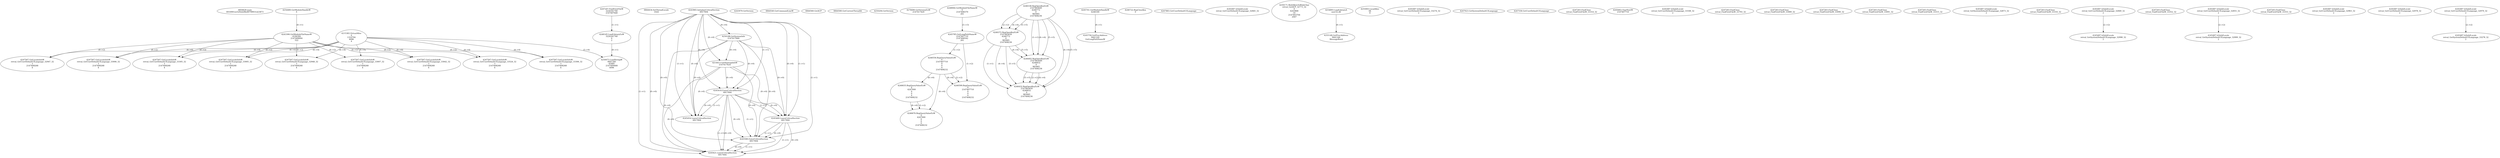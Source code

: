 // Global SCDG with merge call
digraph {
	0 [label="6850628.main
0016901ee5292d2f8e89799931d23873"]
	1 [label="4254480.GetModuleHandleW
0"]
	2 [label="6844434.SetThreadLocale
1024"]
	3 [label="4243965.InitializeCriticalSection
6917004"]
	4 [label="4243979.GetVersion
"]
	5 [label="4250188.GetSystemInfo
2147417660"]
	3 -> 5 [label="(0-->0)"]
	6 [label="6844540.GetCommandLineW
"]
	7 [label="4214413.GetStartupInfoW
2147417624"]
	3 -> 7 [label="(0-->0)"]
	5 -> 7 [label="(0-->0)"]
	8 [label="6844560.GetACP
"]
	9 [label="6844580.GetCurrentThreadId
"]
	10 [label="4250204.GetVersion
"]
	11 [label="4276690.GetVersionExW
2147417420"]
	12 [label="4243306.GetModuleFileNameW
4194304
2147408904
522"]
	1 -> 12 [label="(0-->1)"]
	13 [label="4248064.GetModuleFileNameW
0
2147408370
261"]
	14 [label="4215383.VirtualAlloc
0
1310704
4096
4"]
	15 [label="4246338.RegOpenKeyExW
2147483649
4246772
0
983065
2147408236"]
	16 [label="4246372.RegOpenKeyExW
2147483650
4246772
0
983065
2147408236"]
	15 -> 16 [label="(2-->2)"]
	15 -> 16 [label="(4-->4)"]
	15 -> 16 [label="(5-->5)"]
	17 [label="4245741.GetModuleHandleW
4246160"]
	18 [label="4245758.GetProcAddress
9441320
GetLongPathNameW"]
	17 -> 18 [label="(0-->1)"]
	19 [label="4245785.GetLongPathNameW
2147407710
2147406542
261"]
	13 -> 19 [label="(3-->3)"]
	20 [label="4246556.RegQueryValueExW
0
2147407710
0
0
0
2147408232"]
	19 -> 20 [label="(1-->2)"]
	21 [label="4246599.RegQueryValueExW
0
2147407710
0
0
0
2147408232"]
	19 -> 21 [label="(1-->2)"]
	20 -> 21 [label="(2-->2)"]
	20 -> 21 [label="(6-->6)"]
	22 [label="4246722.RegCloseKey
0"]
	23 [label="4247883.GetUserDefaultUILanguage
"]
	24 [label="4245418.EnterCriticalSection
6917004"]
	3 -> 24 [label="(1-->1)"]
	3 -> 24 [label="(0-->0)"]
	5 -> 24 [label="(0-->0)"]
	7 -> 24 [label="(0-->0)"]
	25 [label="4245469.LeaveCriticalSection
6917004"]
	3 -> 25 [label="(1-->1)"]
	24 -> 25 [label="(1-->1)"]
	3 -> 25 [label="(0-->0)"]
	5 -> 25 [label="(0-->0)"]
	7 -> 25 [label="(0-->0)"]
	24 -> 25 [label="(0-->0)"]
	26 [label="4245487.IsValidLocale
retval_GetUserDefaultUILanguage_32845_32
2"]
	27 [label="4250171.MultiByteToWideChar
retval_GetACP_32773_32
0
4243868
10
2147403704
2047"]
	28 [label="4254893.LoadLibraryA
user32.dll"]
	29 [label="4255003.LocalAlloc
64
8"]
	30 [label="4255148.GetProcAddress
9441344
MessageBoxA"]
	28 -> 30 [label="(0-->1)"]
	31 [label="4246402.RegOpenKeyExW
2147483649
4246832
0
983065
2147408236"]
	15 -> 31 [label="(1-->1)"]
	15 -> 31 [label="(4-->4)"]
	16 -> 31 [label="(4-->4)"]
	15 -> 31 [label="(5-->5)"]
	16 -> 31 [label="(5-->5)"]
	32 [label="4246432.RegOpenKeyExW
2147483650
4246832
0
983065
2147408236"]
	16 -> 32 [label="(1-->1)"]
	31 -> 32 [label="(2-->2)"]
	15 -> 32 [label="(4-->4)"]
	16 -> 32 [label="(4-->4)"]
	31 -> 32 [label="(4-->4)"]
	15 -> 32 [label="(5-->5)"]
	16 -> 32 [label="(5-->5)"]
	31 -> 32 [label="(5-->5)"]
	33 [label="4245487.IsValidLocale
retval_GetUserDefaultUILanguage_33274_32
2"]
	34 [label="4245454.LeaveCriticalSection
6917004"]
	3 -> 34 [label="(1-->1)"]
	24 -> 34 [label="(1-->1)"]
	3 -> 34 [label="(0-->0)"]
	5 -> 34 [label="(0-->0)"]
	7 -> 34 [label="(0-->0)"]
	24 -> 34 [label="(0-->0)"]
	35 [label="4247923.GetSystemDefaultUILanguage
"]
	36 [label="4247558.GetUserDefaultUILanguage
"]
	37 [label="4247567.GetLocaleInfoW
retval_GetUserDefaultUILanguage_33006_32
3
2147408268
4"]
	12 -> 37 [label="(0-->2)"]
	14 -> 37 [label="(4-->4)"]
	38 [label="4247247.FindFirstFileW
3224341740
2147407640"]
	39 [label="4247263.FindClose
retval_FindFirstFileW_33314_32"]
	40 [label="4248145.LoadLibraryExW
3224341740
0
2"]
	38 -> 40 [label="(1-->1)"]
	41 [label="4250073.LoadStringW
9441340
65485
2147409468
4096"]
	40 -> 41 [label="(0-->1)"]
	14 -> 41 [label="(3-->4)"]
	42 [label="4245683.CharNextW
2147407716"]
	43 [label="4246635.RegQueryValueExW
0
4247000
0
0
0
2147408232"]
	20 -> 43 [label="(6-->6)"]
	44 [label="4246676.RegQueryValueExW
0
4247000
0
0
0
2147408232"]
	43 -> 44 [label="(2-->2)"]
	20 -> 44 [label="(6-->6)"]
	43 -> 44 [label="(6-->6)"]
	45 [label="4245487.IsValidLocale
retval_GetUserDefaultUILanguage_33168_32
2"]
	46 [label="4245580.EnterCriticalSection
6917004"]
	3 -> 46 [label="(1-->1)"]
	24 -> 46 [label="(1-->1)"]
	25 -> 46 [label="(1-->1)"]
	3 -> 46 [label="(0-->0)"]
	5 -> 46 [label="(0-->0)"]
	7 -> 46 [label="(0-->0)"]
	24 -> 46 [label="(0-->0)"]
	25 -> 46 [label="(0-->0)"]
	47 [label="4245621.LeaveCriticalSection
6917004"]
	3 -> 47 [label="(1-->1)"]
	24 -> 47 [label="(1-->1)"]
	25 -> 47 [label="(1-->1)"]
	46 -> 47 [label="(1-->1)"]
	3 -> 47 [label="(0-->0)"]
	5 -> 47 [label="(0-->0)"]
	7 -> 47 [label="(0-->0)"]
	24 -> 47 [label="(0-->0)"]
	25 -> 47 [label="(0-->0)"]
	46 -> 47 [label="(0-->0)"]
	48 [label="4247567.GetLocaleInfoW
retval_GetUserDefaultUILanguage_33524_32
3
2147408268
4"]
	12 -> 48 [label="(0-->2)"]
	14 -> 48 [label="(4-->4)"]
	49 [label="4247263.FindClose
retval_FindFirstFileW_33793_32"]
	50 [label="4247567.GetLocaleInfoW
retval_GetUserDefaultUILanguage_32947_32
3
2147408268
4"]
	12 -> 50 [label="(0-->2)"]
	14 -> 50 [label="(4-->4)"]
	51 [label="4247263.FindClose
retval_FindFirstFileW_33089_32"]
	52 [label="4247567.GetLocaleInfoW
retval_GetUserDefaultUILanguage_32948_32
3
2147408268
4"]
	12 -> 52 [label="(0-->2)"]
	14 -> 52 [label="(4-->4)"]
	53 [label="4247263.FindClose
retval_FindFirstFileW_33090_32"]
	54 [label="4247567.GetLocaleInfoW
retval_GetUserDefaultUILanguage_33005_32
3
2147408268
4"]
	12 -> 54 [label="(0-->2)"]
	14 -> 54 [label="(4-->4)"]
	55 [label="4247263.FindClose
retval_FindFirstFileW_33091_32"]
	56 [label="4247567.GetLocaleInfoW
retval_GetUserDefaultUILanguage_33007_32
3
2147408268
4"]
	12 -> 56 [label="(0-->2)"]
	14 -> 56 [label="(4-->4)"]
	57 [label="4247263.FindClose
retval_FindFirstFileW_33315_32"]
	58 [label="4245487.IsValidLocale
retval_GetSystemDefaultUILanguage_32873_32
2"]
	59 [label="4247567.GetLocaleInfoW
retval_GetUserDefaultUILanguage_33042_32
3
2147408268
4"]
	12 -> 59 [label="(0-->2)"]
	14 -> 59 [label="(4-->4)"]
	60 [label="4247263.FindClose
retval_FindFirstFileW_33316_32"]
	61 [label="4245487.IsValidLocale
retval_GetUserDefaultUILanguage_32849_32
2"]
	62 [label="4245487.IsValidLocale
retval_GetSystemDefaultUILanguage_32998_32
2"]
	61 -> 62 [label="(2-->2)"]
	63 [label="4247567.GetLocaleInfoW
retval_GetUserDefaultUILanguage_33305_32
3
2147408268
4"]
	12 -> 63 [label="(0-->2)"]
	14 -> 63 [label="(4-->4)"]
	64 [label="4247263.FindClose
retval_FindFirstFileW_33352_32"]
	65 [label="4245487.IsValidLocale
retval_GetUserDefaultUILanguage_32855_32
2"]
	66 [label="4245487.IsValidLocale
retval_GetSystemDefaultUILanguage_32999_32
2"]
	65 -> 66 [label="(2-->2)"]
	67 [label="4247567.GetLocaleInfoW
retval_GetUserDefaultUILanguage_33306_32
3
2147408268
4"]
	12 -> 67 [label="(0-->2)"]
	14 -> 67 [label="(4-->4)"]
	68 [label="4247263.FindClose
retval_FindFirstFileW_33353_32"]
	69 [label="4245487.IsValidLocale
retval_GetUserDefaultUILanguage_32963_32
2"]
	70 [label="4245487.IsValidLocale
retval_GetUserDefaultUILanguage_32978_32
2"]
	71 [label="4245487.IsValidLocale
retval_GetUserDefaultUILanguage_32979_32
2"]
	72 [label="4245487.IsValidLocale
retval_GetSystemDefaultUILanguage_33278_32
2"]
	71 -> 72 [label="(2-->2)"]
}
